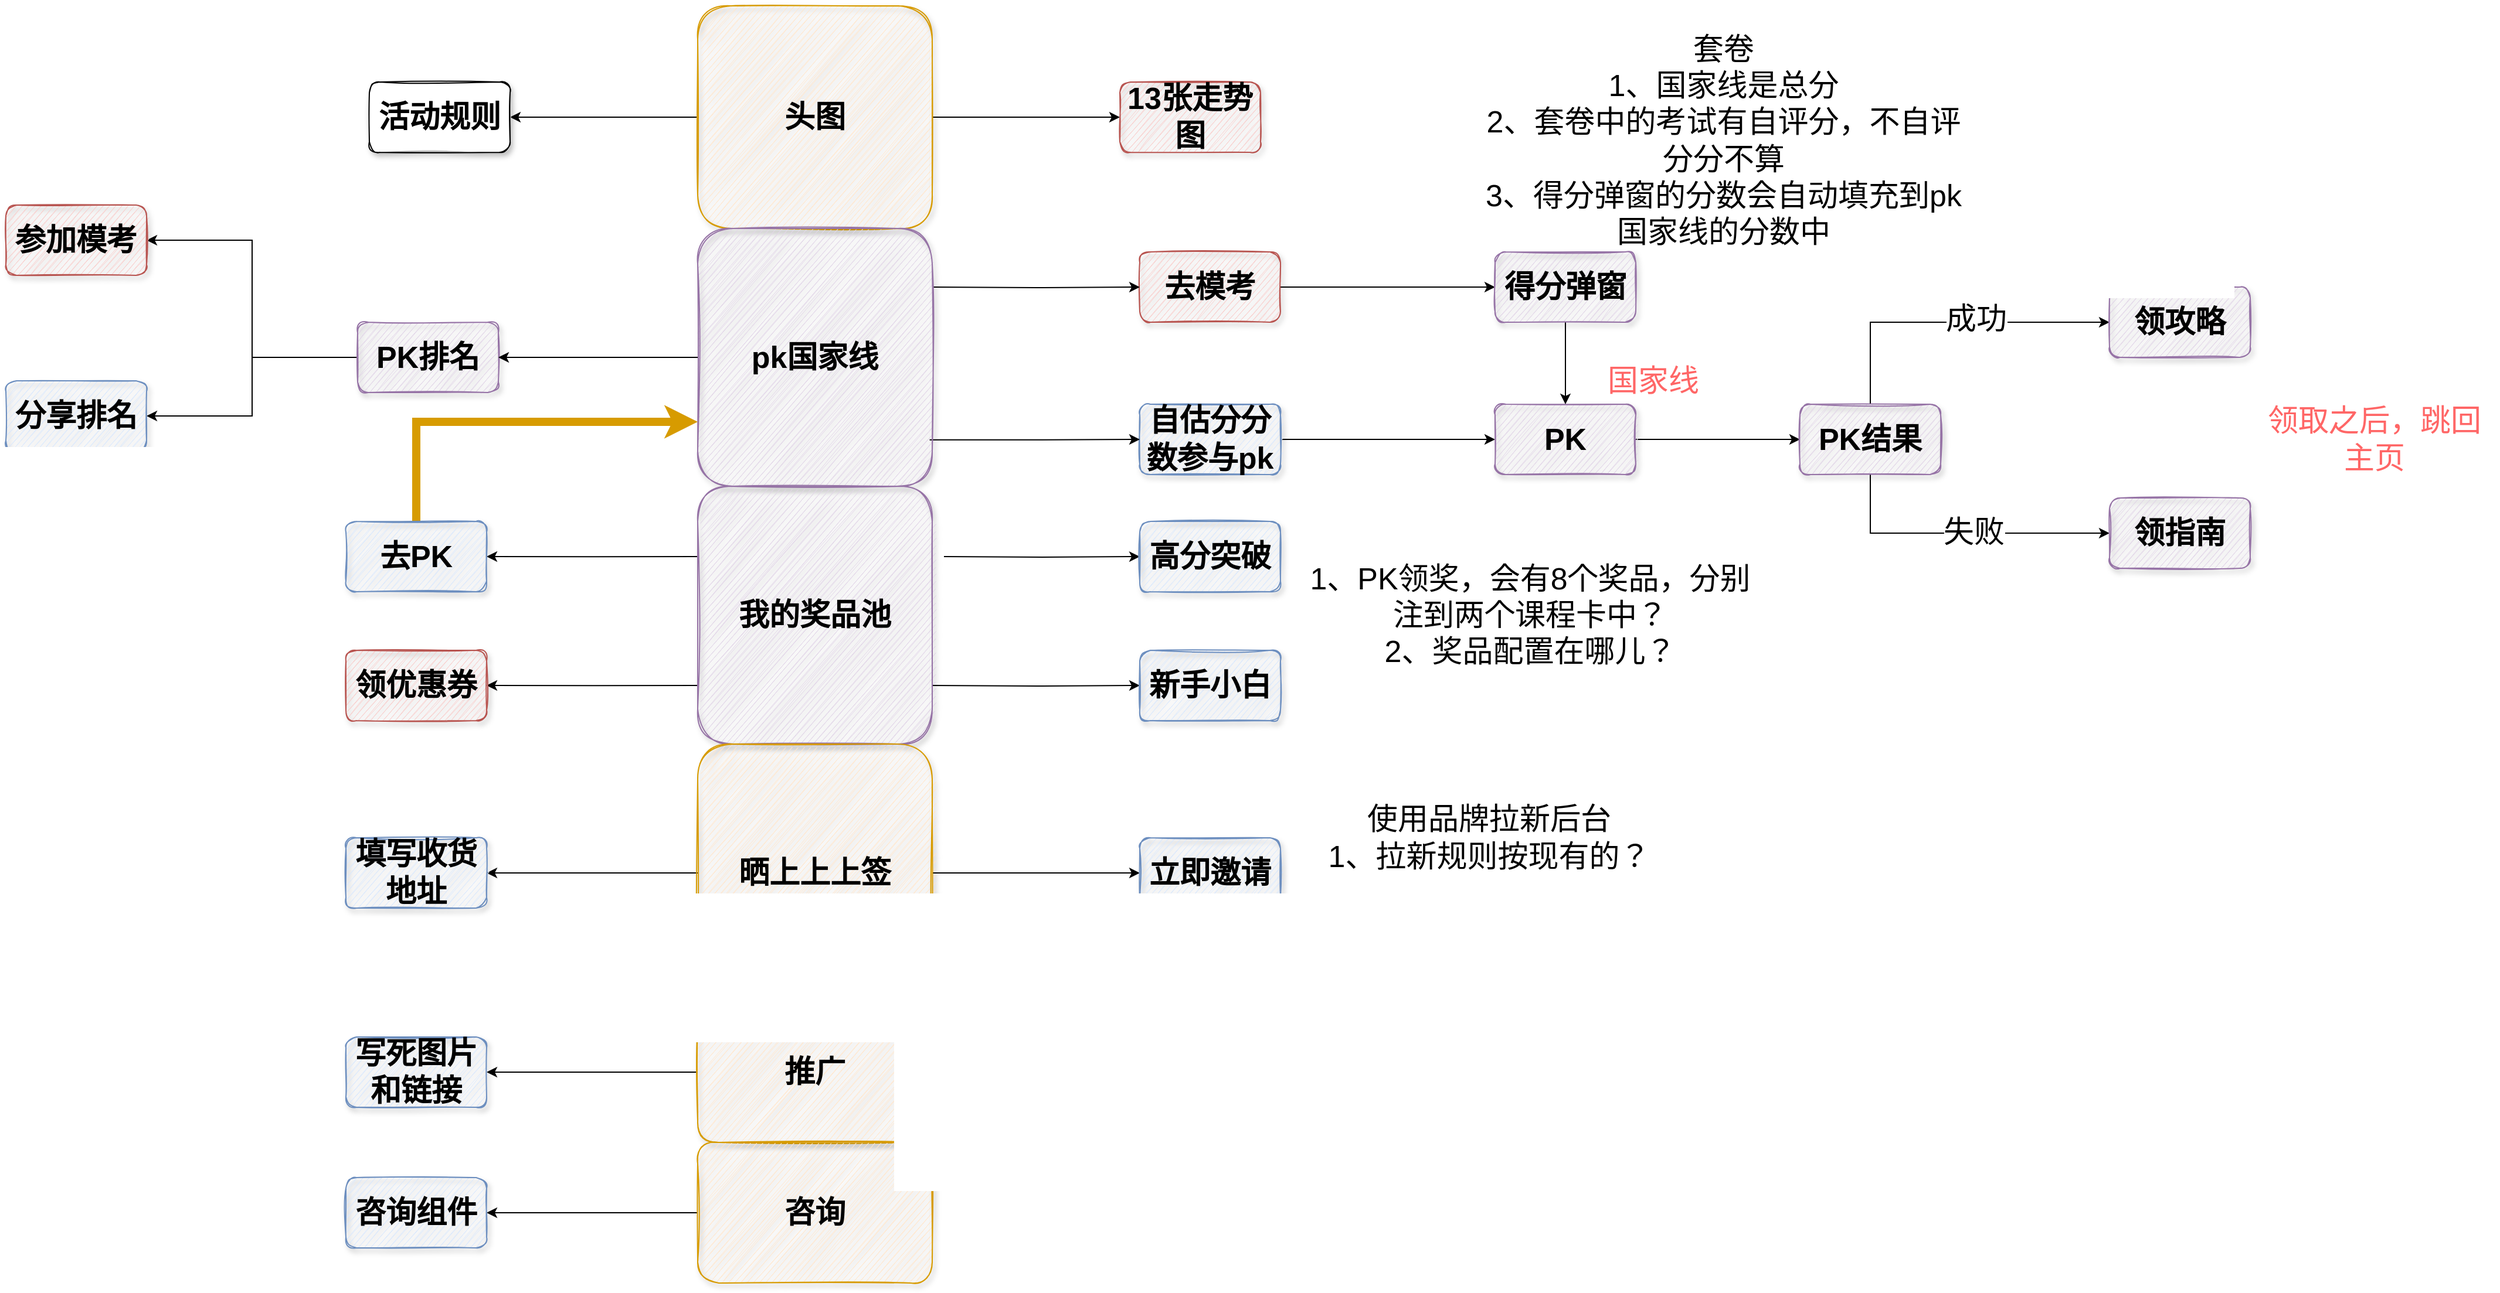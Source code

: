 <mxfile version="17.2.1" type="github">
  <diagram id="ihBc0QGuPxb0S3G1goWF" name="Page-1">
    <mxGraphModel dx="2728" dy="1041" grid="1" gridSize="10" guides="1" tooltips="1" connect="1" arrows="1" fold="1" page="1" pageScale="1" pageWidth="827" pageHeight="1169" math="0" shadow="0">
      <root>
        <mxCell id="0" />
        <mxCell id="1" parent="0" />
        <mxCell id="_EqHwqMPYveHNjQXLmpc-3" value="" style="edgeStyle=orthogonalEdgeStyle;rounded=0;orthogonalLoop=1;jettySize=auto;html=1;fontSize=26;" edge="1" parent="1" source="_EqHwqMPYveHNjQXLmpc-1" target="_EqHwqMPYveHNjQXLmpc-2">
          <mxGeometry relative="1" as="geometry" />
        </mxCell>
        <mxCell id="_EqHwqMPYveHNjQXLmpc-5" value="" style="edgeStyle=orthogonalEdgeStyle;rounded=0;orthogonalLoop=1;jettySize=auto;html=1;fontSize=26;" edge="1" parent="1" source="_EqHwqMPYveHNjQXLmpc-1" target="_EqHwqMPYveHNjQXLmpc-4">
          <mxGeometry relative="1" as="geometry" />
        </mxCell>
        <mxCell id="_EqHwqMPYveHNjQXLmpc-1" value="头图" style="rounded=1;whiteSpace=wrap;html=1;fontSize=26;fontStyle=1;glass=0;shadow=1;sketch=1;fillColor=#ffe6cc;strokeColor=#d79b00;" vertex="1" parent="1">
          <mxGeometry x="330" y="650" width="200" height="190" as="geometry" />
        </mxCell>
        <mxCell id="_EqHwqMPYveHNjQXLmpc-2" value="活动规则" style="rounded=1;whiteSpace=wrap;html=1;fontSize=26;fontStyle=1;glass=0;shadow=1;sketch=1;" vertex="1" parent="1">
          <mxGeometry x="50" y="715" width="120" height="60" as="geometry" />
        </mxCell>
        <mxCell id="_EqHwqMPYveHNjQXLmpc-4" value="13张走势图" style="rounded=1;whiteSpace=wrap;html=1;fontSize=26;fontStyle=1;glass=0;shadow=1;sketch=1;fillColor=#f8cecc;strokeColor=#b85450;" vertex="1" parent="1">
          <mxGeometry x="690" y="715" width="120" height="60" as="geometry" />
        </mxCell>
        <mxCell id="_EqHwqMPYveHNjQXLmpc-21" value="" style="edgeStyle=orthogonalEdgeStyle;rounded=0;orthogonalLoop=1;jettySize=auto;html=1;fontSize=26;entryX=1;entryY=0.5;entryDx=0;entryDy=0;" edge="1" parent="1" source="_EqHwqMPYveHNjQXLmpc-6" target="_EqHwqMPYveHNjQXLmpc-20">
          <mxGeometry relative="1" as="geometry" />
        </mxCell>
        <mxCell id="_EqHwqMPYveHNjQXLmpc-23" value="" style="edgeStyle=orthogonalEdgeStyle;rounded=0;orthogonalLoop=1;jettySize=auto;html=1;fontSize=26;" edge="1" parent="1" source="_EqHwqMPYveHNjQXLmpc-6" target="_EqHwqMPYveHNjQXLmpc-22">
          <mxGeometry relative="1" as="geometry" />
        </mxCell>
        <mxCell id="_EqHwqMPYveHNjQXLmpc-6" value="PK排名" style="rounded=1;whiteSpace=wrap;html=1;fontSize=26;fontStyle=1;fillColor=#e1d5e7;strokeColor=#9673a6;glass=0;shadow=1;sketch=1;" vertex="1" parent="1">
          <mxGeometry x="40" y="920" width="120" height="60" as="geometry" />
        </mxCell>
        <mxCell id="_EqHwqMPYveHNjQXLmpc-52" value="" style="edgeStyle=orthogonalEdgeStyle;rounded=0;orthogonalLoop=1;jettySize=auto;html=1;fontSize=26;" edge="1" parent="1" source="_EqHwqMPYveHNjQXLmpc-8" target="_EqHwqMPYveHNjQXLmpc-51">
          <mxGeometry relative="1" as="geometry" />
        </mxCell>
        <mxCell id="_EqHwqMPYveHNjQXLmpc-8" value="去模考" style="rounded=1;whiteSpace=wrap;html=1;fontSize=26;fontStyle=1;glass=0;shadow=1;sketch=1;fillColor=#f8cecc;strokeColor=#b85450;" vertex="1" parent="1">
          <mxGeometry x="707" y="860" width="120" height="60" as="geometry" />
        </mxCell>
        <mxCell id="_EqHwqMPYveHNjQXLmpc-13" value="" style="edgeStyle=orthogonalEdgeStyle;rounded=0;orthogonalLoop=1;jettySize=auto;html=1;fontSize=26;" edge="1" parent="1" source="_EqHwqMPYveHNjQXLmpc-10" target="_EqHwqMPYveHNjQXLmpc-12">
          <mxGeometry relative="1" as="geometry" />
        </mxCell>
        <mxCell id="_EqHwqMPYveHNjQXLmpc-10" value="自估分分数参与pk" style="rounded=1;whiteSpace=wrap;html=1;fontSize=26;fontStyle=1;fillColor=#dae8fc;strokeColor=#6c8ebf;glass=0;shadow=1;sketch=1;" vertex="1" parent="1">
          <mxGeometry x="707" y="990" width="120" height="60" as="geometry" />
        </mxCell>
        <mxCell id="_EqHwqMPYveHNjQXLmpc-15" value="" style="edgeStyle=orthogonalEdgeStyle;rounded=0;orthogonalLoop=1;jettySize=auto;html=1;fontSize=26;" edge="1" parent="1" source="_EqHwqMPYveHNjQXLmpc-12" target="_EqHwqMPYveHNjQXLmpc-14">
          <mxGeometry relative="1" as="geometry" />
        </mxCell>
        <mxCell id="_EqHwqMPYveHNjQXLmpc-12" value="PK" style="rounded=1;whiteSpace=wrap;html=1;fontSize=26;fontStyle=1;fillColor=#e1d5e7;strokeColor=#9673a6;glass=0;shadow=1;sketch=1;" vertex="1" parent="1">
          <mxGeometry x="1010" y="990" width="120" height="60" as="geometry" />
        </mxCell>
        <mxCell id="_EqHwqMPYveHNjQXLmpc-28" style="edgeStyle=orthogonalEdgeStyle;rounded=0;orthogonalLoop=1;jettySize=auto;html=1;exitX=0.5;exitY=0;exitDx=0;exitDy=0;fontSize=26;entryX=0;entryY=0.5;entryDx=0;entryDy=0;" edge="1" parent="1" source="_EqHwqMPYveHNjQXLmpc-14" target="_EqHwqMPYveHNjQXLmpc-24">
          <mxGeometry relative="1" as="geometry" />
        </mxCell>
        <mxCell id="_EqHwqMPYveHNjQXLmpc-30" value="成功" style="edgeLabel;html=1;align=center;verticalAlign=middle;resizable=0;points=[];fontSize=26;" vertex="1" connectable="0" parent="_EqHwqMPYveHNjQXLmpc-28">
          <mxGeometry x="-0.136" y="3" relative="1" as="geometry">
            <mxPoint x="41" as="offset" />
          </mxGeometry>
        </mxCell>
        <mxCell id="_EqHwqMPYveHNjQXLmpc-29" style="edgeStyle=orthogonalEdgeStyle;rounded=0;orthogonalLoop=1;jettySize=auto;html=1;exitX=0.5;exitY=1;exitDx=0;exitDy=0;fontSize=26;entryX=0;entryY=0.5;entryDx=0;entryDy=0;" edge="1" parent="1" source="_EqHwqMPYveHNjQXLmpc-14" target="_EqHwqMPYveHNjQXLmpc-26">
          <mxGeometry relative="1" as="geometry" />
        </mxCell>
        <mxCell id="_EqHwqMPYveHNjQXLmpc-31" value="失败" style="edgeLabel;html=1;align=center;verticalAlign=middle;resizable=0;points=[];fontSize=26;" vertex="1" connectable="0" parent="_EqHwqMPYveHNjQXLmpc-29">
          <mxGeometry x="0.084" y="1" relative="1" as="geometry">
            <mxPoint as="offset" />
          </mxGeometry>
        </mxCell>
        <mxCell id="_EqHwqMPYveHNjQXLmpc-14" value="PK结果" style="rounded=1;whiteSpace=wrap;html=1;fontSize=26;fontStyle=1;fillColor=#e1d5e7;strokeColor=#9673a6;glass=0;shadow=1;sketch=1;" vertex="1" parent="1">
          <mxGeometry x="1270" y="990" width="120" height="60" as="geometry" />
        </mxCell>
        <mxCell id="_EqHwqMPYveHNjQXLmpc-20" value="参加模考" style="rounded=1;whiteSpace=wrap;html=1;fontSize=26;fontStyle=1;glass=0;shadow=1;sketch=1;fillColor=#f8cecc;strokeColor=#b85450;" vertex="1" parent="1">
          <mxGeometry x="-260" y="820" width="120" height="60" as="geometry" />
        </mxCell>
        <mxCell id="_EqHwqMPYveHNjQXLmpc-22" value="分享排名" style="rounded=1;whiteSpace=wrap;html=1;fontSize=26;fontStyle=1;fillColor=#dae8fc;strokeColor=#6c8ebf;glass=0;shadow=1;sketch=1;" vertex="1" parent="1">
          <mxGeometry x="-260" y="970" width="120" height="60" as="geometry" />
        </mxCell>
        <mxCell id="_EqHwqMPYveHNjQXLmpc-24" value="领攻略" style="rounded=1;whiteSpace=wrap;html=1;fontSize=26;fontStyle=1;fillColor=#e1d5e7;strokeColor=#9673a6;glass=0;shadow=1;sketch=1;" vertex="1" parent="1">
          <mxGeometry x="1534" y="890" width="120" height="60" as="geometry" />
        </mxCell>
        <mxCell id="_EqHwqMPYveHNjQXLmpc-26" value="领指南" style="rounded=1;whiteSpace=wrap;html=1;fontSize=26;fontStyle=1;fillColor=#e1d5e7;strokeColor=#9673a6;glass=0;shadow=1;sketch=1;" vertex="1" parent="1">
          <mxGeometry x="1534" y="1070" width="120" height="60" as="geometry" />
        </mxCell>
        <mxCell id="_EqHwqMPYveHNjQXLmpc-62" style="edgeStyle=orthogonalEdgeStyle;rounded=0;orthogonalLoop=1;jettySize=auto;html=1;exitX=0;exitY=0.5;exitDx=0;exitDy=0;entryX=1;entryY=0.5;entryDx=0;entryDy=0;fontSize=26;" edge="1" parent="1" source="_EqHwqMPYveHNjQXLmpc-32" target="_EqHwqMPYveHNjQXLmpc-6">
          <mxGeometry relative="1" as="geometry" />
        </mxCell>
        <mxCell id="_EqHwqMPYveHNjQXLmpc-67" style="edgeStyle=orthogonalEdgeStyle;rounded=0;orthogonalLoop=1;jettySize=auto;html=1;entryX=0;entryY=0.5;entryDx=0;entryDy=0;fontSize=26;" edge="1" parent="1" target="_EqHwqMPYveHNjQXLmpc-8">
          <mxGeometry relative="1" as="geometry">
            <mxPoint x="530" y="890" as="sourcePoint" />
          </mxGeometry>
        </mxCell>
        <mxCell id="_EqHwqMPYveHNjQXLmpc-68" style="edgeStyle=orthogonalEdgeStyle;rounded=0;orthogonalLoop=1;jettySize=auto;html=1;exitX=0.989;exitY=0.82;exitDx=0;exitDy=0;entryX=0;entryY=0.5;entryDx=0;entryDy=0;fontSize=26;exitPerimeter=0;" edge="1" parent="1" source="_EqHwqMPYveHNjQXLmpc-32" target="_EqHwqMPYveHNjQXLmpc-10">
          <mxGeometry relative="1" as="geometry" />
        </mxCell>
        <mxCell id="_EqHwqMPYveHNjQXLmpc-32" value="pk国家线" style="rounded=1;whiteSpace=wrap;html=1;fontSize=26;fontStyle=1;fillColor=#e1d5e7;strokeColor=#9673a6;glass=0;shadow=1;sketch=1;" vertex="1" parent="1">
          <mxGeometry x="330" y="840" width="200" height="220" as="geometry" />
        </mxCell>
        <mxCell id="_EqHwqMPYveHNjQXLmpc-55" style="edgeStyle=orthogonalEdgeStyle;rounded=0;orthogonalLoop=1;jettySize=auto;html=1;exitX=0.5;exitY=1;exitDx=0;exitDy=0;entryX=0.5;entryY=0;entryDx=0;entryDy=0;fontSize=26;" edge="1" parent="1" source="_EqHwqMPYveHNjQXLmpc-51" target="_EqHwqMPYveHNjQXLmpc-12">
          <mxGeometry relative="1" as="geometry" />
        </mxCell>
        <mxCell id="_EqHwqMPYveHNjQXLmpc-51" value="得分弹窗" style="rounded=1;whiteSpace=wrap;html=1;fontSize=26;fontStyle=1;fillColor=#e1d5e7;strokeColor=#9673a6;glass=0;shadow=1;sketch=1;" vertex="1" parent="1">
          <mxGeometry x="1010" y="860" width="120" height="60" as="geometry" />
        </mxCell>
        <mxCell id="_EqHwqMPYveHNjQXLmpc-73" value="" style="edgeStyle=orthogonalEdgeStyle;rounded=0;orthogonalLoop=1;jettySize=auto;html=1;fontSize=26;" edge="1" parent="1" target="_EqHwqMPYveHNjQXLmpc-72">
          <mxGeometry relative="1" as="geometry">
            <mxPoint x="540" y="1120" as="sourcePoint" />
          </mxGeometry>
        </mxCell>
        <mxCell id="_EqHwqMPYveHNjQXLmpc-76" style="edgeStyle=orthogonalEdgeStyle;rounded=0;orthogonalLoop=1;jettySize=auto;html=1;fontSize=26;" edge="1" parent="1" target="_EqHwqMPYveHNjQXLmpc-74">
          <mxGeometry relative="1" as="geometry">
            <mxPoint x="530" y="1230" as="sourcePoint" />
          </mxGeometry>
        </mxCell>
        <mxCell id="_EqHwqMPYveHNjQXLmpc-80" style="edgeStyle=orthogonalEdgeStyle;rounded=0;orthogonalLoop=1;jettySize=auto;html=1;exitX=0;exitY=0.773;exitDx=0;exitDy=0;entryX=1;entryY=0.5;entryDx=0;entryDy=0;fontSize=26;exitPerimeter=0;" edge="1" parent="1" source="_EqHwqMPYveHNjQXLmpc-56" target="_EqHwqMPYveHNjQXLmpc-70">
          <mxGeometry relative="1" as="geometry" />
        </mxCell>
        <mxCell id="_EqHwqMPYveHNjQXLmpc-81" style="edgeStyle=orthogonalEdgeStyle;rounded=0;orthogonalLoop=1;jettySize=auto;html=1;exitX=0;exitY=0.273;exitDx=0;exitDy=0;fontSize=26;exitPerimeter=0;" edge="1" parent="1" source="_EqHwqMPYveHNjQXLmpc-56" target="_EqHwqMPYveHNjQXLmpc-78">
          <mxGeometry relative="1" as="geometry" />
        </mxCell>
        <mxCell id="_EqHwqMPYveHNjQXLmpc-56" value="我的奖品池" style="rounded=1;whiteSpace=wrap;html=1;fontSize=26;fontStyle=1;fillColor=#e1d5e7;strokeColor=#9673a6;glass=0;shadow=1;sketch=1;" vertex="1" parent="1">
          <mxGeometry x="330" y="1060" width="200" height="220" as="geometry" />
        </mxCell>
        <mxCell id="_EqHwqMPYveHNjQXLmpc-85" style="edgeStyle=orthogonalEdgeStyle;rounded=0;orthogonalLoop=1;jettySize=auto;html=1;exitX=0;exitY=0.5;exitDx=0;exitDy=0;fontSize=26;strokeWidth=1;" edge="1" parent="1" source="_EqHwqMPYveHNjQXLmpc-58" target="_EqHwqMPYveHNjQXLmpc-83">
          <mxGeometry relative="1" as="geometry" />
        </mxCell>
        <mxCell id="_EqHwqMPYveHNjQXLmpc-86" style="edgeStyle=orthogonalEdgeStyle;rounded=0;orthogonalLoop=1;jettySize=auto;html=1;exitX=1;exitY=0.5;exitDx=0;exitDy=0;entryX=0;entryY=0.5;entryDx=0;entryDy=0;fontSize=26;strokeWidth=1;" edge="1" parent="1" source="_EqHwqMPYveHNjQXLmpc-58" target="_EqHwqMPYveHNjQXLmpc-84">
          <mxGeometry relative="1" as="geometry" />
        </mxCell>
        <mxCell id="_EqHwqMPYveHNjQXLmpc-58" value="晒上上上签" style="rounded=1;whiteSpace=wrap;html=1;fontSize=26;fontStyle=1;fillColor=#ffe6cc;strokeColor=#d79b00;glass=0;shadow=1;sketch=1;" vertex="1" parent="1">
          <mxGeometry x="330" y="1280" width="200" height="220" as="geometry" />
        </mxCell>
        <mxCell id="_EqHwqMPYveHNjQXLmpc-88" value="" style="edgeStyle=orthogonalEdgeStyle;rounded=0;orthogonalLoop=1;jettySize=auto;html=1;fontSize=26;strokeWidth=1;" edge="1" parent="1" source="_EqHwqMPYveHNjQXLmpc-60" target="_EqHwqMPYveHNjQXLmpc-87">
          <mxGeometry relative="1" as="geometry" />
        </mxCell>
        <mxCell id="_EqHwqMPYveHNjQXLmpc-60" value="推广" style="rounded=1;whiteSpace=wrap;html=1;fontSize=26;fontStyle=1;fillColor=#ffe6cc;strokeColor=#d79b00;glass=0;shadow=1;sketch=1;" vertex="1" parent="1">
          <mxGeometry x="330" y="1500" width="200" height="120" as="geometry" />
        </mxCell>
        <mxCell id="_EqHwqMPYveHNjQXLmpc-90" value="" style="edgeStyle=orthogonalEdgeStyle;rounded=0;orthogonalLoop=1;jettySize=auto;html=1;fontSize=26;strokeWidth=1;" edge="1" parent="1" source="_EqHwqMPYveHNjQXLmpc-61" target="_EqHwqMPYveHNjQXLmpc-89">
          <mxGeometry relative="1" as="geometry" />
        </mxCell>
        <mxCell id="_EqHwqMPYveHNjQXLmpc-61" value="咨询" style="rounded=1;whiteSpace=wrap;html=1;fontSize=26;fontStyle=1;fillColor=#ffe6cc;strokeColor=#d79b00;glass=0;shadow=1;sketch=1;" vertex="1" parent="1">
          <mxGeometry x="330" y="1620" width="200" height="120" as="geometry" />
        </mxCell>
        <mxCell id="_EqHwqMPYveHNjQXLmpc-69" value="套卷&lt;br&gt;1、国家线是总分&lt;br&gt;2、套卷中的考试有自评分，不自评分分不算&lt;br&gt;3、得分弹窗的分数会自动填充到pk国家线的分数中" style="text;html=1;strokeColor=none;fillColor=none;align=center;verticalAlign=middle;whiteSpace=wrap;rounded=0;shadow=1;glass=0;sketch=1;fontSize=26;" vertex="1" parent="1">
          <mxGeometry x="1000" y="700" width="410" height="130" as="geometry" />
        </mxCell>
        <mxCell id="_EqHwqMPYveHNjQXLmpc-70" value="领优惠券" style="rounded=1;whiteSpace=wrap;html=1;fontSize=26;fontStyle=1;fillColor=#f8cecc;strokeColor=#b85450;glass=0;shadow=1;sketch=1;" vertex="1" parent="1">
          <mxGeometry x="30" y="1200" width="120" height="60" as="geometry" />
        </mxCell>
        <mxCell id="_EqHwqMPYveHNjQXLmpc-72" value="高分突破" style="whiteSpace=wrap;html=1;fontSize=26;fillColor=#dae8fc;strokeColor=#6c8ebf;rounded=1;fontStyle=1;glass=0;shadow=1;sketch=1;" vertex="1" parent="1">
          <mxGeometry x="707" y="1090" width="120" height="60" as="geometry" />
        </mxCell>
        <mxCell id="_EqHwqMPYveHNjQXLmpc-74" value="新手小白" style="whiteSpace=wrap;html=1;fontSize=26;fillColor=#dae8fc;strokeColor=#6c8ebf;rounded=1;fontStyle=1;glass=0;shadow=1;sketch=1;" vertex="1" parent="1">
          <mxGeometry x="707" y="1200" width="120" height="60" as="geometry" />
        </mxCell>
        <mxCell id="_EqHwqMPYveHNjQXLmpc-77" value="1、PK领奖，会有8个奖品，分别注到两个课程卡中？&lt;br&gt;2、奖品配置在哪儿？" style="text;html=1;strokeColor=none;fillColor=none;align=center;verticalAlign=middle;whiteSpace=wrap;rounded=0;shadow=1;glass=0;sketch=1;fontSize=26;" vertex="1" parent="1">
          <mxGeometry x="850" y="1125" width="380" height="90" as="geometry" />
        </mxCell>
        <mxCell id="_EqHwqMPYveHNjQXLmpc-82" style="edgeStyle=orthogonalEdgeStyle;rounded=0;orthogonalLoop=1;jettySize=auto;html=1;exitX=0.5;exitY=0;exitDx=0;exitDy=0;entryX=0;entryY=0.75;entryDx=0;entryDy=0;fontSize=26;strokeWidth=7;fillColor=#ffe6cc;strokeColor=#d79b00;" edge="1" parent="1" source="_EqHwqMPYveHNjQXLmpc-78" target="_EqHwqMPYveHNjQXLmpc-32">
          <mxGeometry relative="1" as="geometry" />
        </mxCell>
        <mxCell id="_EqHwqMPYveHNjQXLmpc-78" value="去PK" style="rounded=1;whiteSpace=wrap;html=1;fontSize=26;fontStyle=1;fillColor=#dae8fc;strokeColor=#6c8ebf;glass=0;shadow=1;sketch=1;" vertex="1" parent="1">
          <mxGeometry x="30" y="1090" width="120" height="60" as="geometry" />
        </mxCell>
        <mxCell id="_EqHwqMPYveHNjQXLmpc-83" value="填写收货地址" style="rounded=1;whiteSpace=wrap;html=1;fontSize=26;fontStyle=1;fillColor=#dae8fc;strokeColor=#6c8ebf;glass=0;shadow=1;sketch=1;" vertex="1" parent="1">
          <mxGeometry x="30" y="1360" width="120" height="60" as="geometry" />
        </mxCell>
        <mxCell id="_EqHwqMPYveHNjQXLmpc-84" value="立即邀请" style="rounded=1;whiteSpace=wrap;html=1;fontSize=26;fontStyle=1;fillColor=#dae8fc;strokeColor=#6c8ebf;glass=0;shadow=1;sketch=1;" vertex="1" parent="1">
          <mxGeometry x="707" y="1360" width="120" height="60" as="geometry" />
        </mxCell>
        <mxCell id="_EqHwqMPYveHNjQXLmpc-87" value="写死图片和链接" style="whiteSpace=wrap;html=1;fontSize=26;fillColor=#dae8fc;strokeColor=#6c8ebf;rounded=1;fontStyle=1;glass=0;shadow=1;sketch=1;" vertex="1" parent="1">
          <mxGeometry x="30" y="1530" width="120" height="60" as="geometry" />
        </mxCell>
        <mxCell id="_EqHwqMPYveHNjQXLmpc-89" value="咨询组件" style="whiteSpace=wrap;html=1;fontSize=26;fillColor=#dae8fc;strokeColor=#6c8ebf;rounded=1;fontStyle=1;glass=0;shadow=1;sketch=1;" vertex="1" parent="1">
          <mxGeometry x="30" y="1650" width="120" height="60" as="geometry" />
        </mxCell>
        <mxCell id="_EqHwqMPYveHNjQXLmpc-91" value="使用品牌拉新后台&lt;br&gt;1、拉新规则按现有的？" style="text;html=1;strokeColor=none;fillColor=none;align=center;verticalAlign=middle;whiteSpace=wrap;rounded=0;shadow=1;glass=0;sketch=1;fontSize=26;" vertex="1" parent="1">
          <mxGeometry x="840" y="1320" width="330" height="80" as="geometry" />
        </mxCell>
        <mxCell id="_EqHwqMPYveHNjQXLmpc-92" value="&lt;font color=&quot;#ff6666&quot;&gt;国家线&lt;/font&gt;" style="text;html=1;strokeColor=none;fillColor=none;align=center;verticalAlign=middle;whiteSpace=wrap;rounded=0;shadow=1;glass=0;sketch=1;fontSize=26;" vertex="1" parent="1">
          <mxGeometry x="1100" y="960" width="90" height="20" as="geometry" />
        </mxCell>
        <mxCell id="_EqHwqMPYveHNjQXLmpc-93" value="领取之后，跳回主页" style="text;html=1;strokeColor=none;fillColor=none;align=center;verticalAlign=middle;whiteSpace=wrap;rounded=0;shadow=1;glass=0;sketch=1;fontSize=26;fontColor=#FF6666;" vertex="1" parent="1">
          <mxGeometry x="1660" y="999" width="200" height="41" as="geometry" />
        </mxCell>
      </root>
    </mxGraphModel>
  </diagram>
</mxfile>
